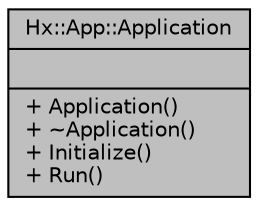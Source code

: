 digraph "Hx::App::Application"
{
  edge [fontname="Helvetica",fontsize="10",labelfontname="Helvetica",labelfontsize="10"];
  node [fontname="Helvetica",fontsize="10",shape=record];
  Node1 [label="{Hx::App::Application\n||+ Application()\l+ ~Application()\l+ Initialize()\l+ Run()\l}",height=0.2,width=0.4,color="black", fillcolor="grey75", style="filled", fontcolor="black"];
}
